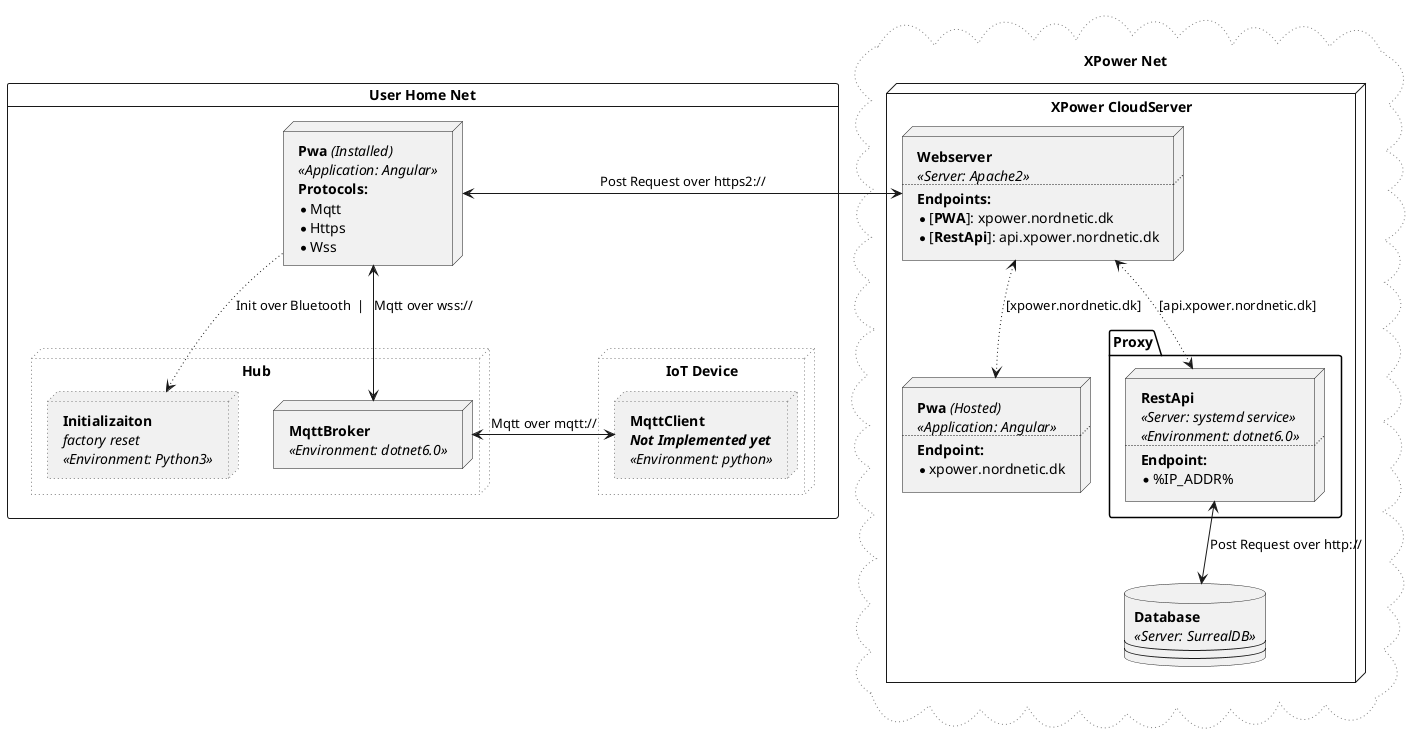 @startuml Xpower Deployment Diagram

cloud "XPower Net" #line:grey;line.dotted {

    node "XPower CloudServer"  {

        node apache2 [
        <b>Webserver
        <i><<Server: Apache2>>
        ....
        <b>Endpoints:
        * [<b>PWA</b>]: xpower.nordnetic.dk
        * [<b>RestApi</b>]: api.xpower.nordnetic.dk
        ]

        node pwa [
        <b>Pwa</b> <i>(Hosted)
        <i><<Application: Angular>>
        ....
        <b>Endpoint:
        * xpower.nordnetic.dk
        ]

        package Proxy {
            node dotrest [
            <b>RestApi
            <i><<Server: systemd service>>
            <i><<Environment: dotnet6.0>>
            ....
            <b>Endpoint:
            * %IP_ADDR%
            ]
        }

        database ds [
        <b>Database
        <i><<Server: SurrealDB>>
        ----
        ----
        ]

    }
}

card "User Home Net" {


    node App [
    <b>Pwa</b> <i>(Installed)
    <i><<Application: Angular>>
    <b>Protocols:
    * Mqtt
    * Https
    * Wss
    ]

    node Hub #line:grey;line.dotted {
        node hubfac #line:grey;line.dotted  [
        <b>Initializaiton
        <i>factory reset
        <i><<Environment: Python3>>
        ]
        node dotbroker [
        <b>MqttBroker
        <i><<Environment: dotnet6.0>>
        ]
    }

    node "IoT Device" as iot #line:grey;line.dotted  {

        node iothon #line:grey;line.dotted  [
        <b>MqttClient
        <b><i>Not Implemented yet
        <i><<Environment: python>>
        ]
    }

}

'dotbroker -[hidden]- hubfac : " "

App <--> dotbroker : Mqtt over wss://
App ~right~> hubfac : Init over Bluetooth  |
App <-left-> apache2 : Post Request over https2://

dotbroker <-left-> iothon : Mqtt over mqtt://

apache2 <-[dotted]down-> pwa : [xpower.nordnetic.dk]
apache2 <-[dotted]down-> dotrest : [api.xpower.nordnetic.dk]
dotrest <-down-> ds : Post Request over http://


@enduml